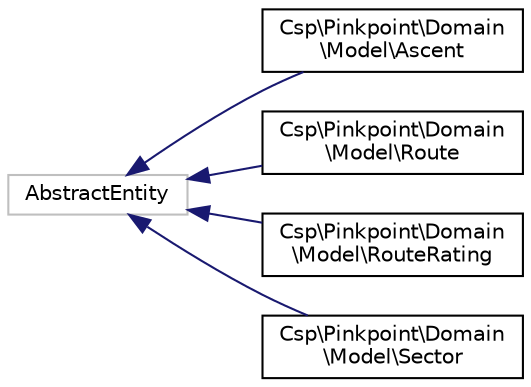 digraph "Grafische Darstellung der Klassenhierarchie"
{
  edge [fontname="Helvetica",fontsize="10",labelfontname="Helvetica",labelfontsize="10"];
  node [fontname="Helvetica",fontsize="10",shape=record];
  rankdir="LR";
  Node15 [label="AbstractEntity",height=0.2,width=0.4,color="grey75", fillcolor="white", style="filled"];
  Node15 -> Node0 [dir="back",color="midnightblue",fontsize="10",style="solid",fontname="Helvetica"];
  Node0 [label="Csp\\Pinkpoint\\Domain\l\\Model\\Ascent",height=0.2,width=0.4,color="black", fillcolor="white", style="filled",URL="$classCsp_1_1Pinkpoint_1_1Domain_1_1Model_1_1Ascent.html"];
  Node15 -> Node17 [dir="back",color="midnightblue",fontsize="10",style="solid",fontname="Helvetica"];
  Node17 [label="Csp\\Pinkpoint\\Domain\l\\Model\\Route",height=0.2,width=0.4,color="black", fillcolor="white", style="filled",URL="$classCsp_1_1Pinkpoint_1_1Domain_1_1Model_1_1Route.html"];
  Node15 -> Node18 [dir="back",color="midnightblue",fontsize="10",style="solid",fontname="Helvetica"];
  Node18 [label="Csp\\Pinkpoint\\Domain\l\\Model\\RouteRating",height=0.2,width=0.4,color="black", fillcolor="white", style="filled",URL="$classCsp_1_1Pinkpoint_1_1Domain_1_1Model_1_1RouteRating.html"];
  Node15 -> Node19 [dir="back",color="midnightblue",fontsize="10",style="solid",fontname="Helvetica"];
  Node19 [label="Csp\\Pinkpoint\\Domain\l\\Model\\Sector",height=0.2,width=0.4,color="black", fillcolor="white", style="filled",URL="$classCsp_1_1Pinkpoint_1_1Domain_1_1Model_1_1Sector.html"];
}

